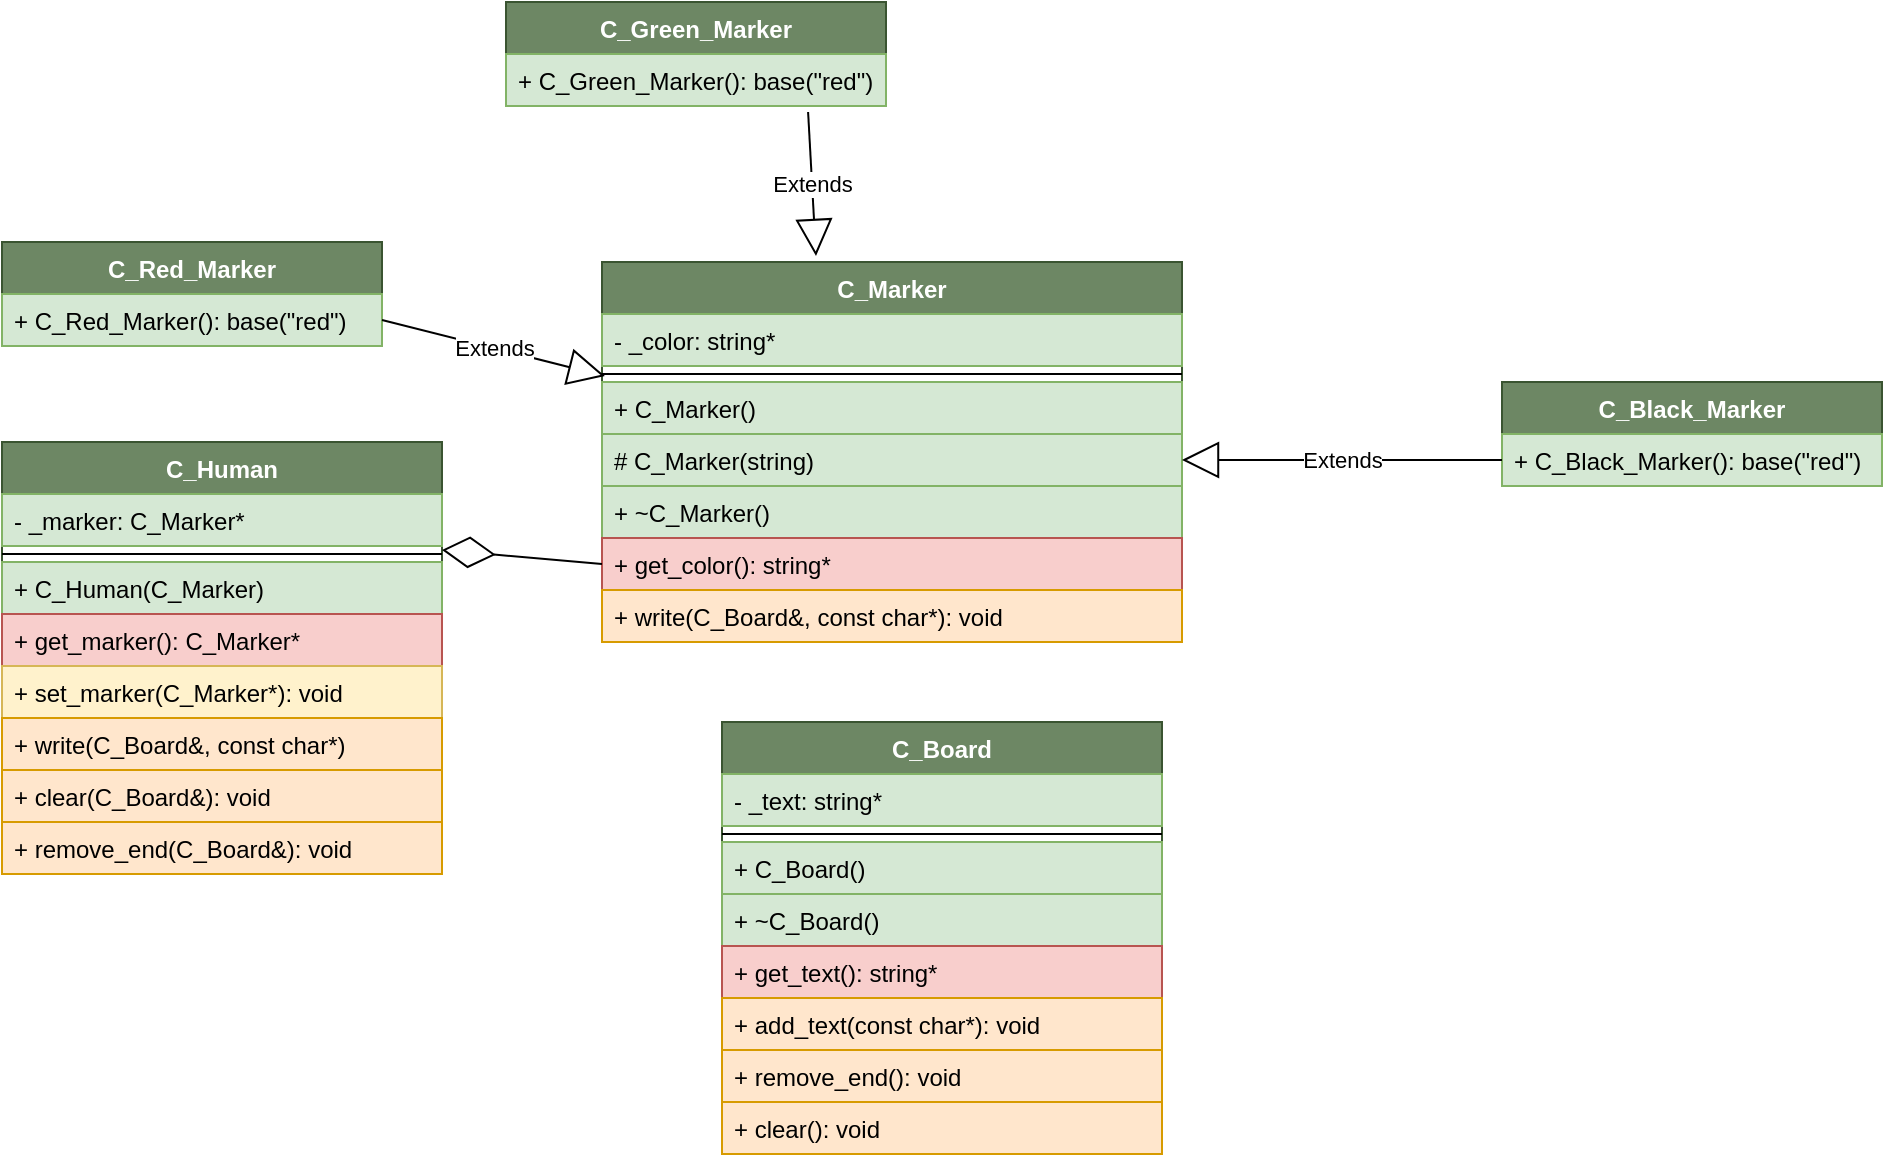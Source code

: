<mxfile version="15.2.7" type="github">
  <diagram id="ZiLqzY_0ZKIAUPX3UGbg" name="Page-1">
    <mxGraphModel dx="782" dy="436" grid="1" gridSize="10" guides="1" tooltips="1" connect="1" arrows="1" fold="1" page="1" pageScale="1" pageWidth="827" pageHeight="1169" math="0" shadow="0">
      <root>
        <mxCell id="0" />
        <mxCell id="1" parent="0" />
        <mxCell id="69cvVi1PZrwEQ117gWfj-1" value="C_Marker" style="swimlane;fontStyle=1;align=center;verticalAlign=top;childLayout=stackLayout;horizontal=1;startSize=26;horizontalStack=0;resizeParent=1;resizeParentMax=0;resizeLast=0;collapsible=1;marginBottom=0;fillColor=#6d8764;strokeColor=#3A5431;fontColor=#ffffff;" parent="1" vertex="1">
          <mxGeometry x="300" y="210" width="290" height="190" as="geometry" />
        </mxCell>
        <mxCell id="69cvVi1PZrwEQ117gWfj-2" value="- _color: string*" style="text;strokeColor=#82b366;fillColor=#d5e8d4;align=left;verticalAlign=top;spacingLeft=4;spacingRight=4;overflow=hidden;rotatable=0;points=[[0,0.5],[1,0.5]];portConstraint=eastwest;" parent="69cvVi1PZrwEQ117gWfj-1" vertex="1">
          <mxGeometry y="26" width="290" height="26" as="geometry" />
        </mxCell>
        <mxCell id="69cvVi1PZrwEQ117gWfj-3" value="" style="line;strokeWidth=1;fillColor=none;align=left;verticalAlign=middle;spacingTop=-1;spacingLeft=3;spacingRight=3;rotatable=0;labelPosition=right;points=[];portConstraint=eastwest;" parent="69cvVi1PZrwEQ117gWfj-1" vertex="1">
          <mxGeometry y="52" width="290" height="8" as="geometry" />
        </mxCell>
        <mxCell id="69cvVi1PZrwEQ117gWfj-4" value="+ C_Marker()" style="text;strokeColor=#82b366;fillColor=#d5e8d4;align=left;verticalAlign=top;spacingLeft=4;spacingRight=4;overflow=hidden;rotatable=0;points=[[0,0.5],[1,0.5]];portConstraint=eastwest;" parent="69cvVi1PZrwEQ117gWfj-1" vertex="1">
          <mxGeometry y="60" width="290" height="26" as="geometry" />
        </mxCell>
        <mxCell id="69cvVi1PZrwEQ117gWfj-11" value="# C_Marker(string)" style="text;strokeColor=#82b366;fillColor=#d5e8d4;align=left;verticalAlign=top;spacingLeft=4;spacingRight=4;overflow=hidden;rotatable=0;points=[[0,0.5],[1,0.5]];portConstraint=eastwest;" parent="69cvVi1PZrwEQ117gWfj-1" vertex="1">
          <mxGeometry y="86" width="290" height="26" as="geometry" />
        </mxCell>
        <mxCell id="69cvVi1PZrwEQ117gWfj-12" value="+ ~C_Marker()" style="text;strokeColor=#82b366;fillColor=#d5e8d4;align=left;verticalAlign=top;spacingLeft=4;spacingRight=4;overflow=hidden;rotatable=0;points=[[0,0.5],[1,0.5]];portConstraint=eastwest;" parent="69cvVi1PZrwEQ117gWfj-1" vertex="1">
          <mxGeometry y="112" width="290" height="26" as="geometry" />
        </mxCell>
        <mxCell id="69cvVi1PZrwEQ117gWfj-5" value="+ get_color(): string*" style="text;strokeColor=#b85450;fillColor=#f8cecc;align=left;verticalAlign=top;spacingLeft=4;spacingRight=4;overflow=hidden;rotatable=0;points=[[0,0.5],[1,0.5]];portConstraint=eastwest;" parent="69cvVi1PZrwEQ117gWfj-1" vertex="1">
          <mxGeometry y="138" width="290" height="26" as="geometry" />
        </mxCell>
        <mxCell id="69cvVi1PZrwEQ117gWfj-6" value="+ write(C_Board&amp;, const char*): void " style="text;strokeColor=#d79b00;fillColor=#ffe6cc;align=left;verticalAlign=top;spacingLeft=4;spacingRight=4;overflow=hidden;rotatable=0;points=[[0,0.5],[1,0.5]];portConstraint=eastwest;" parent="69cvVi1PZrwEQ117gWfj-1" vertex="1">
          <mxGeometry y="164" width="290" height="26" as="geometry" />
        </mxCell>
        <mxCell id="69cvVi1PZrwEQ117gWfj-7" value="C_Board" style="swimlane;fontStyle=1;align=center;verticalAlign=top;childLayout=stackLayout;horizontal=1;startSize=26;horizontalStack=0;resizeParent=1;resizeParentMax=0;resizeLast=0;collapsible=1;marginBottom=0;fillColor=#6d8764;strokeColor=#3A5431;fontColor=#ffffff;" parent="1" vertex="1">
          <mxGeometry x="360" y="440" width="220" height="216" as="geometry" />
        </mxCell>
        <mxCell id="69cvVi1PZrwEQ117gWfj-8" value="- _text: string*" style="text;strokeColor=#82b366;fillColor=#d5e8d4;align=left;verticalAlign=top;spacingLeft=4;spacingRight=4;overflow=hidden;rotatable=0;points=[[0,0.5],[1,0.5]];portConstraint=eastwest;" parent="69cvVi1PZrwEQ117gWfj-7" vertex="1">
          <mxGeometry y="26" width="220" height="26" as="geometry" />
        </mxCell>
        <mxCell id="69cvVi1PZrwEQ117gWfj-9" value="" style="line;strokeWidth=1;fillColor=none;align=left;verticalAlign=middle;spacingTop=-1;spacingLeft=3;spacingRight=3;rotatable=0;labelPosition=right;points=[];portConstraint=eastwest;" parent="69cvVi1PZrwEQ117gWfj-7" vertex="1">
          <mxGeometry y="52" width="220" height="8" as="geometry" />
        </mxCell>
        <mxCell id="69cvVi1PZrwEQ117gWfj-10" value="+ C_Board()" style="text;strokeColor=#82b366;fillColor=#d5e8d4;align=left;verticalAlign=top;spacingLeft=4;spacingRight=4;overflow=hidden;rotatable=0;points=[[0,0.5],[1,0.5]];portConstraint=eastwest;" parent="69cvVi1PZrwEQ117gWfj-7" vertex="1">
          <mxGeometry y="60" width="220" height="26" as="geometry" />
        </mxCell>
        <mxCell id="69cvVi1PZrwEQ117gWfj-46" value="+ ~C_Board()" style="text;strokeColor=#82b366;fillColor=#d5e8d4;align=left;verticalAlign=top;spacingLeft=4;spacingRight=4;overflow=hidden;rotatable=0;points=[[0,0.5],[1,0.5]];portConstraint=eastwest;" parent="69cvVi1PZrwEQ117gWfj-7" vertex="1">
          <mxGeometry y="86" width="220" height="26" as="geometry" />
        </mxCell>
        <mxCell id="69cvVi1PZrwEQ117gWfj-15" value="+ get_text(): string*" style="text;strokeColor=#b85450;fillColor=#f8cecc;align=left;verticalAlign=top;spacingLeft=4;spacingRight=4;overflow=hidden;rotatable=0;points=[[0,0.5],[1,0.5]];portConstraint=eastwest;" parent="69cvVi1PZrwEQ117gWfj-7" vertex="1">
          <mxGeometry y="112" width="220" height="26" as="geometry" />
        </mxCell>
        <mxCell id="69cvVi1PZrwEQ117gWfj-17" value="+ add_text(const char*): void" style="text;strokeColor=#d79b00;fillColor=#ffe6cc;align=left;verticalAlign=top;spacingLeft=4;spacingRight=4;overflow=hidden;rotatable=0;points=[[0,0.5],[1,0.5]];portConstraint=eastwest;" parent="69cvVi1PZrwEQ117gWfj-7" vertex="1">
          <mxGeometry y="138" width="220" height="26" as="geometry" />
        </mxCell>
        <mxCell id="69cvVi1PZrwEQ117gWfj-41" value="+ remove_end(): void" style="text;strokeColor=#d79b00;fillColor=#ffe6cc;align=left;verticalAlign=top;spacingLeft=4;spacingRight=4;overflow=hidden;rotatable=0;points=[[0,0.5],[1,0.5]];portConstraint=eastwest;" parent="69cvVi1PZrwEQ117gWfj-7" vertex="1">
          <mxGeometry y="164" width="220" height="26" as="geometry" />
        </mxCell>
        <mxCell id="69cvVi1PZrwEQ117gWfj-31" value="+ clear(): void" style="text;strokeColor=#d79b00;fillColor=#ffe6cc;align=left;verticalAlign=top;spacingLeft=4;spacingRight=4;overflow=hidden;rotatable=0;points=[[0,0.5],[1,0.5]];portConstraint=eastwest;" parent="69cvVi1PZrwEQ117gWfj-7" vertex="1">
          <mxGeometry y="190" width="220" height="26" as="geometry" />
        </mxCell>
        <mxCell id="69cvVi1PZrwEQ117gWfj-20" value="C_Red_Marker" style="swimlane;fontStyle=1;align=center;verticalAlign=top;childLayout=stackLayout;horizontal=1;startSize=26;horizontalStack=0;resizeParent=1;resizeParentMax=0;resizeLast=0;collapsible=1;marginBottom=0;fillColor=#6d8764;strokeColor=#3A5431;fontColor=#ffffff;" parent="1" vertex="1">
          <mxGeometry y="200" width="190" height="52" as="geometry" />
        </mxCell>
        <mxCell id="69cvVi1PZrwEQ117gWfj-23" value="+ C_Red_Marker(): base(&quot;red&quot;) " style="text;strokeColor=#82b366;fillColor=#d5e8d4;align=left;verticalAlign=top;spacingLeft=4;spacingRight=4;overflow=hidden;rotatable=0;points=[[0,0.5],[1,0.5]];portConstraint=eastwest;" parent="69cvVi1PZrwEQ117gWfj-20" vertex="1">
          <mxGeometry y="26" width="190" height="26" as="geometry" />
        </mxCell>
        <mxCell id="69cvVi1PZrwEQ117gWfj-24" value="C_Green_Marker" style="swimlane;fontStyle=1;align=center;verticalAlign=top;childLayout=stackLayout;horizontal=1;startSize=26;horizontalStack=0;resizeParent=1;resizeParentMax=0;resizeLast=0;collapsible=1;marginBottom=0;fillColor=#6d8764;strokeColor=#3A5431;fontColor=#ffffff;" parent="1" vertex="1">
          <mxGeometry x="252" y="80" width="190" height="52" as="geometry" />
        </mxCell>
        <mxCell id="69cvVi1PZrwEQ117gWfj-25" value="+ C_Green_Marker(): base(&quot;red&quot;) &#xa; " style="text;strokeColor=#82b366;fillColor=#d5e8d4;align=left;verticalAlign=top;spacingLeft=4;spacingRight=4;overflow=hidden;rotatable=0;points=[[0,0.5],[1,0.5]];portConstraint=eastwest;" parent="69cvVi1PZrwEQ117gWfj-24" vertex="1">
          <mxGeometry y="26" width="190" height="26" as="geometry" />
        </mxCell>
        <mxCell id="69cvVi1PZrwEQ117gWfj-26" value="C_Black_Marker" style="swimlane;fontStyle=1;align=center;verticalAlign=top;childLayout=stackLayout;horizontal=1;startSize=26;horizontalStack=0;resizeParent=1;resizeParentMax=0;resizeLast=0;collapsible=1;marginBottom=0;fillColor=#6d8764;strokeColor=#3A5431;fontColor=#ffffff;" parent="1" vertex="1">
          <mxGeometry x="750" y="270" width="190" height="52" as="geometry" />
        </mxCell>
        <mxCell id="69cvVi1PZrwEQ117gWfj-27" value="+ C_Black_Marker(): base(&quot;red&quot;) &#xa; " style="text;strokeColor=#82b366;fillColor=#d5e8d4;align=left;verticalAlign=top;spacingLeft=4;spacingRight=4;overflow=hidden;rotatable=0;points=[[0,0.5],[1,0.5]];portConstraint=eastwest;" parent="69cvVi1PZrwEQ117gWfj-26" vertex="1">
          <mxGeometry y="26" width="190" height="26" as="geometry" />
        </mxCell>
        <mxCell id="69cvVi1PZrwEQ117gWfj-28" value="Extends" style="endArrow=block;endSize=16;endFill=0;html=1;exitX=1;exitY=0.5;exitDx=0;exitDy=0;entryX=0.005;entryY=0.625;entryDx=0;entryDy=0;entryPerimeter=0;" parent="1" source="69cvVi1PZrwEQ117gWfj-23" target="69cvVi1PZrwEQ117gWfj-3" edge="1">
          <mxGeometry width="160" relative="1" as="geometry">
            <mxPoint x="330" y="410" as="sourcePoint" />
            <mxPoint x="490" y="410" as="targetPoint" />
          </mxGeometry>
        </mxCell>
        <mxCell id="69cvVi1PZrwEQ117gWfj-29" value="Extends" style="endArrow=block;endSize=16;endFill=0;html=1;exitX=0.795;exitY=1.115;exitDx=0;exitDy=0;exitPerimeter=0;" parent="1" source="69cvVi1PZrwEQ117gWfj-25" edge="1">
          <mxGeometry width="160" relative="1" as="geometry">
            <mxPoint x="330" y="410" as="sourcePoint" />
            <mxPoint x="407" y="207" as="targetPoint" />
          </mxGeometry>
        </mxCell>
        <mxCell id="69cvVi1PZrwEQ117gWfj-30" value="Extends" style="endArrow=block;endSize=16;endFill=0;html=1;exitX=0;exitY=0.5;exitDx=0;exitDy=0;entryX=1;entryY=0.5;entryDx=0;entryDy=0;" parent="1" source="69cvVi1PZrwEQ117gWfj-27" target="69cvVi1PZrwEQ117gWfj-11" edge="1">
          <mxGeometry width="160" relative="1" as="geometry">
            <mxPoint x="330" y="410" as="sourcePoint" />
            <mxPoint x="395" y="430" as="targetPoint" />
          </mxGeometry>
        </mxCell>
        <mxCell id="69cvVi1PZrwEQ117gWfj-42" value="C_Human" style="swimlane;fontStyle=1;align=center;verticalAlign=top;childLayout=stackLayout;horizontal=1;startSize=26;horizontalStack=0;resizeParent=1;resizeParentMax=0;resizeLast=0;collapsible=1;marginBottom=0;fillColor=#6d8764;strokeColor=#3A5431;fontColor=#ffffff;" parent="1" vertex="1">
          <mxGeometry y="300" width="220" height="216" as="geometry" />
        </mxCell>
        <mxCell id="69cvVi1PZrwEQ117gWfj-43" value="- _marker: C_Marker*" style="text;strokeColor=#82b366;fillColor=#d5e8d4;align=left;verticalAlign=top;spacingLeft=4;spacingRight=4;overflow=hidden;rotatable=0;points=[[0,0.5],[1,0.5]];portConstraint=eastwest;" parent="69cvVi1PZrwEQ117gWfj-42" vertex="1">
          <mxGeometry y="26" width="220" height="26" as="geometry" />
        </mxCell>
        <mxCell id="69cvVi1PZrwEQ117gWfj-44" value="" style="line;strokeWidth=1;fillColor=none;align=left;verticalAlign=middle;spacingTop=-1;spacingLeft=3;spacingRight=3;rotatable=0;labelPosition=right;points=[];portConstraint=eastwest;" parent="69cvVi1PZrwEQ117gWfj-42" vertex="1">
          <mxGeometry y="52" width="220" height="8" as="geometry" />
        </mxCell>
        <mxCell id="69cvVi1PZrwEQ117gWfj-45" value="+ C_Human(C_Marker)" style="text;strokeColor=#82b366;fillColor=#d5e8d4;align=left;verticalAlign=top;spacingLeft=4;spacingRight=4;overflow=hidden;rotatable=0;points=[[0,0.5],[1,0.5]];portConstraint=eastwest;" parent="69cvVi1PZrwEQ117gWfj-42" vertex="1">
          <mxGeometry y="60" width="220" height="26" as="geometry" />
        </mxCell>
        <mxCell id="69cvVi1PZrwEQ117gWfj-48" value="+ get_marker(): C_Marker*" style="text;strokeColor=#b85450;fillColor=#f8cecc;align=left;verticalAlign=top;spacingLeft=4;spacingRight=4;overflow=hidden;rotatable=0;points=[[0,0.5],[1,0.5]];portConstraint=eastwest;" parent="69cvVi1PZrwEQ117gWfj-42" vertex="1">
          <mxGeometry y="86" width="220" height="26" as="geometry" />
        </mxCell>
        <mxCell id="69cvVi1PZrwEQ117gWfj-49" value="+ set_marker(C_Marker*): void" style="text;strokeColor=#d6b656;fillColor=#fff2cc;align=left;verticalAlign=top;spacingLeft=4;spacingRight=4;overflow=hidden;rotatable=0;points=[[0,0.5],[1,0.5]];portConstraint=eastwest;" parent="69cvVi1PZrwEQ117gWfj-42" vertex="1">
          <mxGeometry y="112" width="220" height="26" as="geometry" />
        </mxCell>
        <mxCell id="69cvVi1PZrwEQ117gWfj-47" value="+ write(C_Board&amp;, const char*)" style="text;strokeColor=#d79b00;fillColor=#ffe6cc;align=left;verticalAlign=top;spacingLeft=4;spacingRight=4;overflow=hidden;rotatable=0;points=[[0,0.5],[1,0.5]];portConstraint=eastwest;" parent="69cvVi1PZrwEQ117gWfj-42" vertex="1">
          <mxGeometry y="138" width="220" height="26" as="geometry" />
        </mxCell>
        <mxCell id="69cvVi1PZrwEQ117gWfj-54" value="+ clear(C_Board&amp;): void" style="text;strokeColor=#d79b00;fillColor=#ffe6cc;align=left;verticalAlign=top;spacingLeft=4;spacingRight=4;overflow=hidden;rotatable=0;points=[[0,0.5],[1,0.5]];portConstraint=eastwest;" parent="69cvVi1PZrwEQ117gWfj-42" vertex="1">
          <mxGeometry y="164" width="220" height="26" as="geometry" />
        </mxCell>
        <mxCell id="69cvVi1PZrwEQ117gWfj-56" value="+ remove_end(C_Board&amp;): void" style="text;strokeColor=#d79b00;fillColor=#ffe6cc;align=left;verticalAlign=top;spacingLeft=4;spacingRight=4;overflow=hidden;rotatable=0;points=[[0,0.5],[1,0.5]];portConstraint=eastwest;" parent="69cvVi1PZrwEQ117gWfj-42" vertex="1">
          <mxGeometry y="190" width="220" height="26" as="geometry" />
        </mxCell>
        <mxCell id="69cvVi1PZrwEQ117gWfj-50" value="" style="endArrow=diamondThin;endFill=0;endSize=24;html=1;exitX=0;exitY=0.5;exitDx=0;exitDy=0;entryX=1;entryY=0.25;entryDx=0;entryDy=0;" parent="1" source="69cvVi1PZrwEQ117gWfj-5" target="69cvVi1PZrwEQ117gWfj-42" edge="1">
          <mxGeometry width="160" relative="1" as="geometry">
            <mxPoint x="330" y="410" as="sourcePoint" />
            <mxPoint x="490" y="410" as="targetPoint" />
          </mxGeometry>
        </mxCell>
      </root>
    </mxGraphModel>
  </diagram>
</mxfile>
